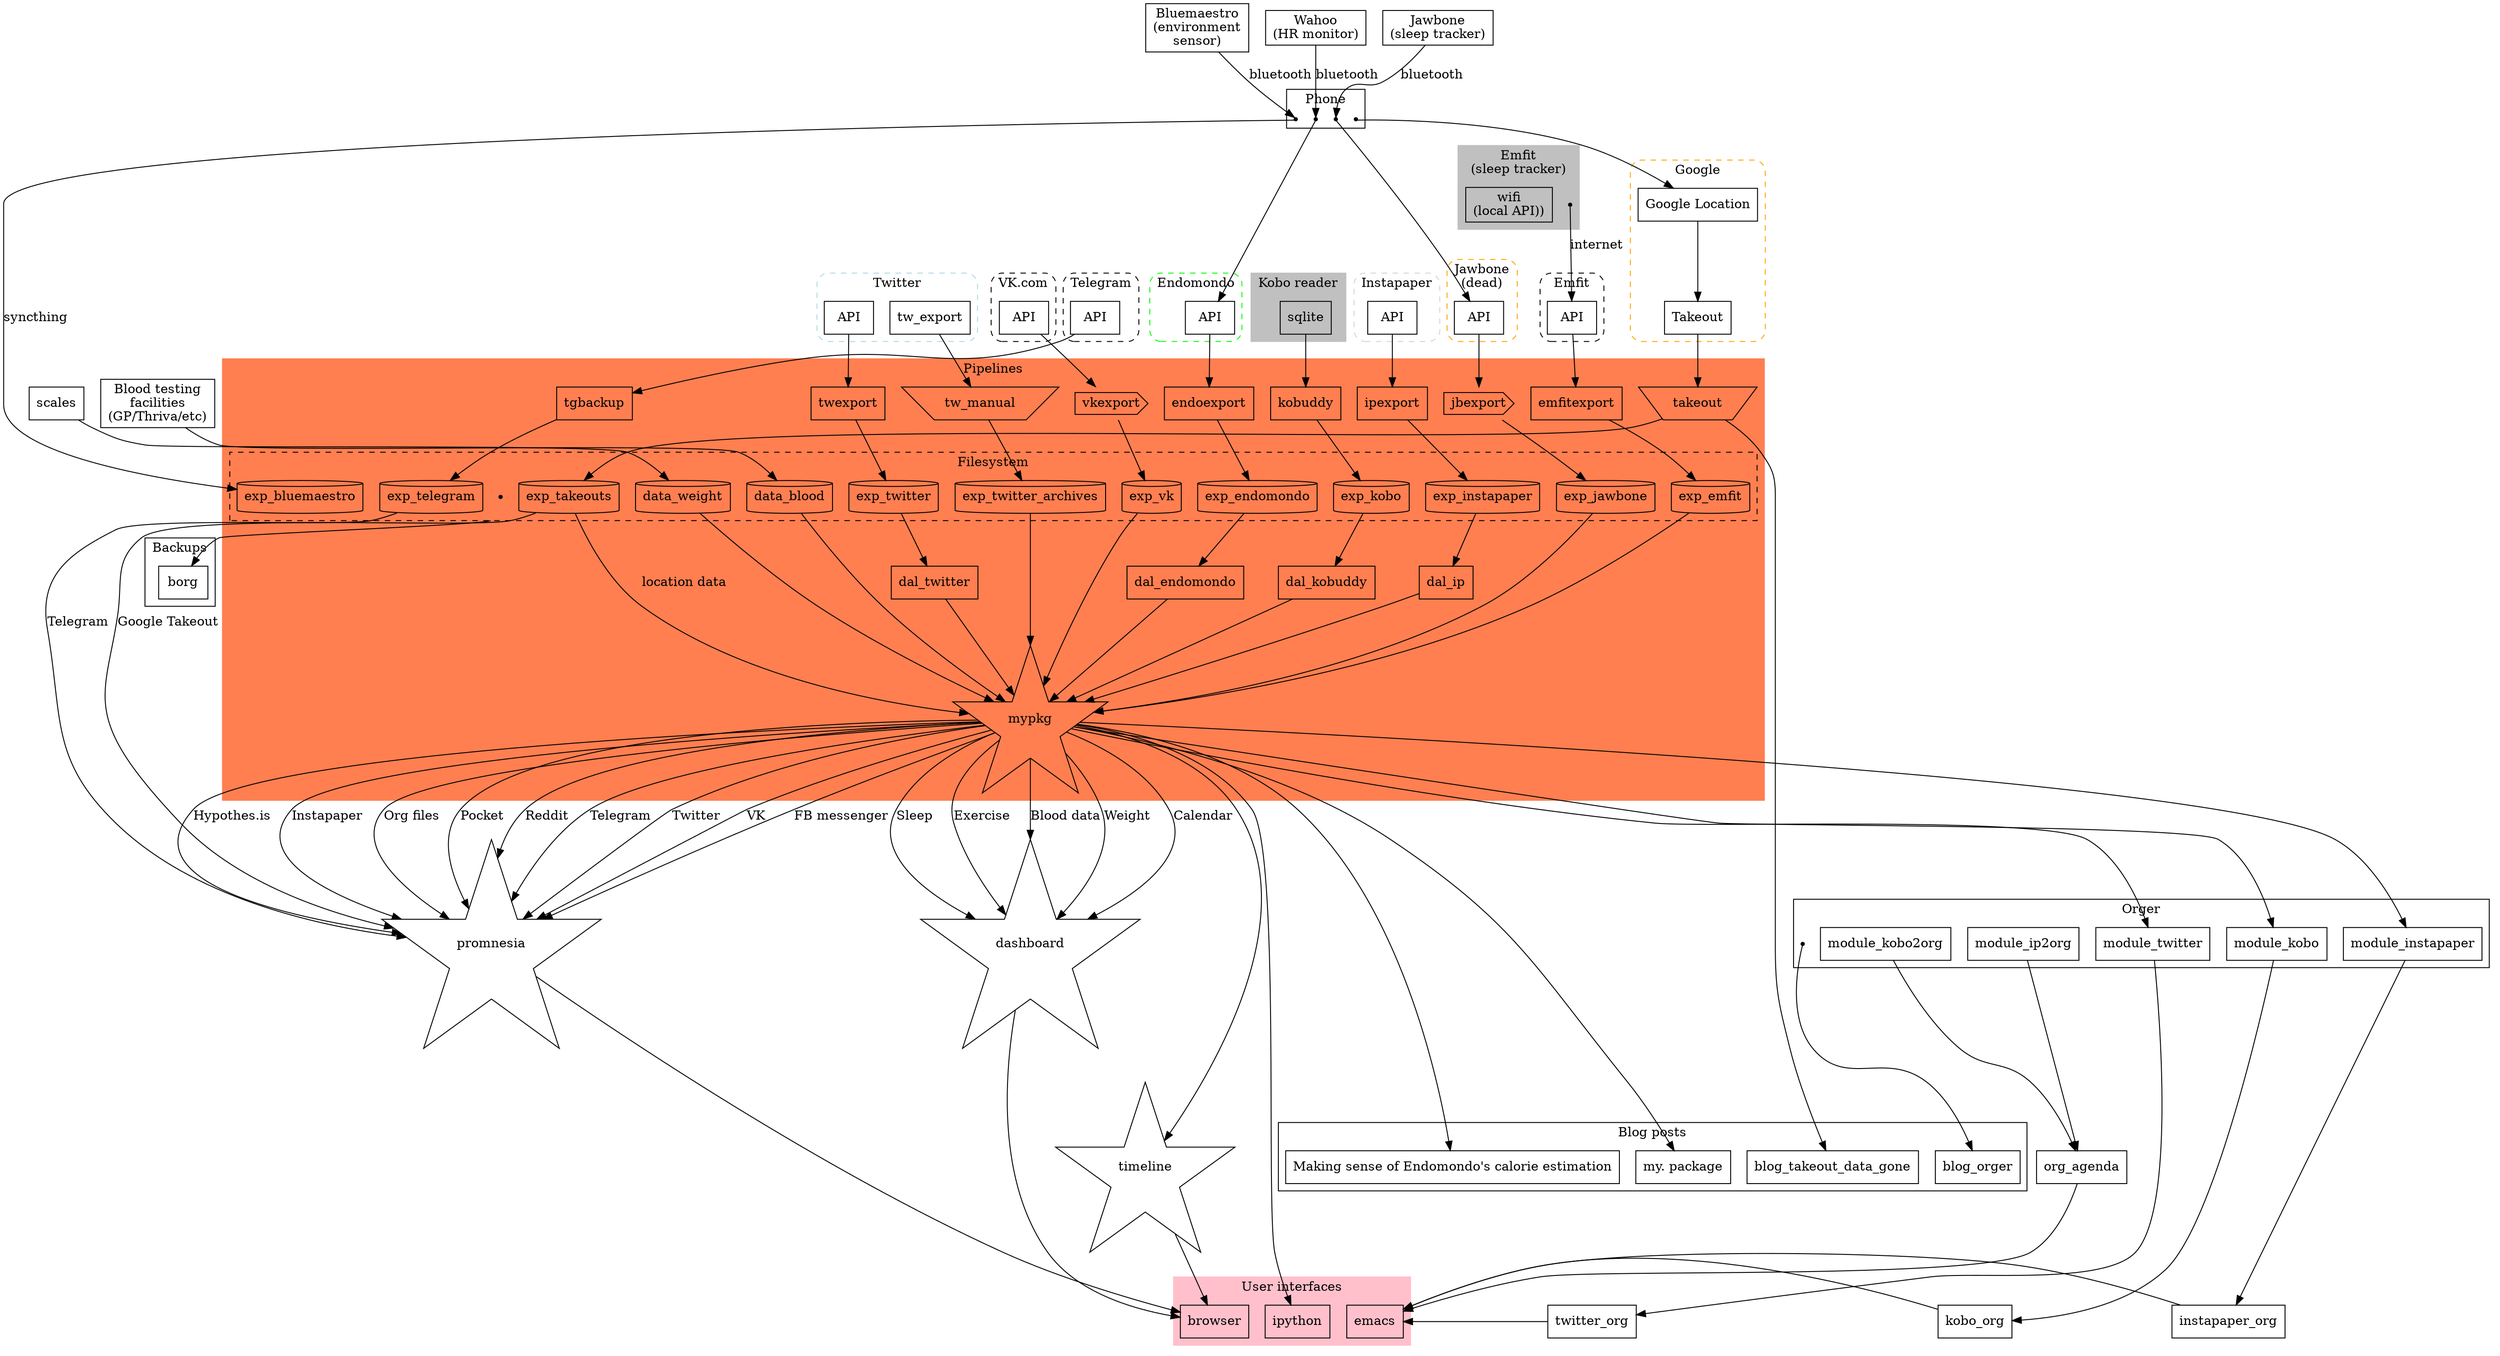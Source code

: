 # http://www.graphviz.org/content/cluster
# TODO https://www.graphviz.org/doc/info/colors.html
// https://www.rff.com/flowchart_shapes.php
// https://www.graphviz.org/doc/info/shapes.html


// TODO highlight edges that we want to eliminate (mostly to/from the internet?)

# echo 'infra.dot' | entr dot -T svg infra.dot -o infra.svg

digraph G {
  # https://stackoverflow.com/a/2012106/706389
  compound=true;

  // concatenate=true; // eh, doesn't seem to work..

  node [shape="box"];
  // rankdir="LR";

  rank=max; // TODO eh?

  // TODO not sure which rang to choose?


subgraph cluster_phone {
  label="Phone";
  node [shape=point];

  gps;

  app_endomondo;
  app_bluemaestro;
  app_jawbone;
  // phone;
}


subgraph cluster_google {
  label="Google";
  style="dashed,rounded";
  color=orange;
  // rankdir="TB";  // eh? not working..

  "Google Location";
  # TODO "timeline" can be treated as poor man's api??
  "Google Location" -> "Takeout";
}

gps -> "Google Location";

# TODO distinguish 'device' and 'service'; display legend

# Demonstrates how much indirection is there if you want to own your data


# TODO eh, these extra nodes are useles..

subgraph cluster_twittercom {
	label="Twitter";
	style="dashed,rounded";
	color=lightblue;
	// node [style=filled,color=white];

  tw_export;
  tw_api [label=API];
	// a0 -> a1 -> a2 -> a3;
}


subgraph cluster_vkcom {
  label="VK.com";
  style="dashed,rounded";

  vk_api [label=API];
}

subgraph cluster_telegram {
  label="Telegram";
  style="dashed,rounded";

  tg_api [label=API];
}

// TODO trivial connections (e.g. twitter phone app -> twitter are omitted)
// TODO should they be though?



// TODO phone location data
// subgraph cluster_wahoo {
//   label="Wahoo";
//   style=filled;
wahoo [label="Wahoo\n(HR monitor)"];
// }

wahoo -> app_endomondo [label=bluetooth];


jawbone [label="Jawbone\n(sleep tracker)"];

jawbone -> app_jawbone [label=bluetooth];

// subgraph cluster_bluemaestro {
//   label="Bluemaestro";
//   style=filled;
//   bluemaestro;
// }
// TODO links?
bluemaestro [label="Bluemaestro\n(environment\nsensor)"];

bluemaestro -> app_bluemaestro [label=bluetooth];
// TODO pehraps need arrows _through_ phone. e.g. via invisible dots or something

subgraph cluster_endomondo {
	label="Endomondo";
  style="dashed,rounded";
  color=green;
  end_api [label=API];
	// node [style=filled];
	// b0 -> b1 -> b2 -> b3;
}

app_endomondo -> end_api; // TODO

// TODO jawbone device? (useless?)

# TODO indicate frequencies?

// TODO kindle (unused)

subgraph cluster_kobo {
  label="Kobo reader";
  style=filled;
  color=gray;
  kobo_sqlite [label=sqlite];
}

# TODO also could show how data gets _into_ the services, i.e. clients?
subgraph cluster_instapaper {
  label="Instapaper";
  style="dashed,rounded";
  color=lightgray;

  ip_api [label=API];
}

# TODO demonstrate that it's dead
subgraph cluster_jawbone {
  label="Jawbone\n(dead)";
  style="dashed,rounded";
  color=orange;

  jb_api [label=API];
}


app_jawbone -> jb_api;


subgraph cluster_emfit {
  label="Emfit\n(sleep tracker)";
  style=filled;
  color=grey;


  // TODO dot?
  emfit [shape=point];

  emfit_wifi [label="wifi\n(local API))"];
}


subgraph cluster_emfit_cloud {
  label="Emfit";
  style="dashed,rounded";
  emfit_api [label="API"];
}

emfit -> emfit_api [label=internet];

// TODO if I draw an edge from UI to phone.... gonna be fun


scl [label=scales];
// scales;
// thriva;

# TODO hmm. how to still draw a frame around it?
subgraph cluster_pipelines {
  label="Pipelines";
  style=filled;
  color=coral;

  # TODO more like 'cluster_fs'?
  # meh
  subgraph cluster_exports {
    node [shape=cylinder];
    label="Filesystem";
    rank=same;
    style=dashed;
    color=black;

    exp_jawbone;
    exp_kobo;
    exp_takeouts;
    # TODO mention kython.ktakeout??
    exp_twitter_archives;

    exp_emfit;
    exp_telegram;
    exp_twitter;
    exp_vk;

    exp_endomondo;
    exp_instapaper;

    data_weight;
    data_blood;
    # TODO mention manual inputs for these..

    exp_bluemaestro;

    exp_point [shape=point];
  }

  twexport;
  endoexport;
  ipexport;

  jbexport [shape=cds]; // TODO cross out maybe?
  vkexport [shape=cds];

  # TODO eh, figure out better shape for 'dead'
  # TODO perhaps makes more sense to mark edge?

  tw_manual[shape=invtrapezium];
  takeout  [shape=invtrapezium];

  "Takeout"   -> takeout     -> exp_takeouts;
  tw_export   -> tw_manual   -> exp_twitter_archives;
  tw_api      -> twexport    -> exp_twitter;
  tg_api      -> tgbackup    -> exp_telegram;
  vk_api      -> vkexport    -> exp_vk;
  jb_api      -> jbexport    -> exp_jawbone;
  emfit_api   -> emfitexport -> exp_emfit;

  end_api     -> endoexport -> exp_endomondo;
  ip_api      -> ipexport   -> exp_instapaper;

  kobo_sqlite -> kobuddy    -> exp_kobo;

  app_bluemaestro -> exp_bluemaestro [label=syncthing];

  // TODO PDF annotation software and pdf provider?

  mypkg [shape=star];
  # TODO eh, not sure about that
  // subgraph cluster_mypkg {
  //   label="my. ";
  //   style=dashed;
  //   mypkg;
  //   "sleep.py";
  //    "tweets.py";
  // }

  exp_takeouts                    -> mypkg [label="location data"];
  exp_twitter_archives            -> mypkg;
  exp_jawbone                     -> mypkg;
  # TODO note how this edge is still active despite the fact that jbexport isn't working anymore
  exp_emfit                       -> mypkg;
  # TODO as you can see not everything has data access layer
  # so there is still something to work on


  exp_vk                          -> mypkg;
  exp_twitter    -> dal_twitter   -> mypkg;
  exp_endomondo  -> dal_endomondo -> mypkg;
  exp_instapaper -> dal_ip        -> mypkg;

  exp_kobo       -> dal_kobuddy   -> mypkg;
  data_weight                     -> mypkg; # TODO mention orgparse
  data_blood                      -> mypkg; # TODO mention orgparse

}


scl -> data_weight;
blood_tests [label="Blood testing\nfacilities\n(GP/Thriva/etc)"];
blood_tests -> data_blood;
// TODO manual step


// TODO browser history?

# TODO display google home and mention how useless it is

# TODO motivation for blood
# I'm planning on tracking this for several decades, so providers will change

# TODO could expand mypkg into separate files as well to demonstrate which data is consumed by what?

# TODO mypkg is somewhat specific to my needs
# TODO highlight that it's easy to hook to DAL 

# TODO distinguish manual and automatic nodes?
# TODO instead have twexport on edges? ultimately not that much difference..

# TODO position borg above

# TODO indicate stuff that is 'inactive' and not used anymore
# TODO e.g. vk.com pipelines

# TODO svg output with links
subgraph cluster_backups {
  label="Backups";

  borg;

# exp_kobo             -> borg [style=dashed];
# exp_twitter_archives -> borg [style=dashed];
# exp_twitter          -> borg [style=dashed];
# exp_endomondo        -> borg [style=dashed];
}

exp_point -> borg [ltail=cluster_exports];

# TODO mark edges that use cachew?

# TODO also provide dynamic version if someone wants to mess with in browser
# wonder if could allow to show/hide nodes?

# TODO instead of orger, it should be 'Plaintext reflections' or smth like that
subgraph cluster_orger {
  label=Orger;
  module_twitter;
  module_kobo;
  module_instapaper;

  module_kobo2org;
  module_ip2org;

  orger_point [shape=point];
}
mypkg -> module_twitter;
mypkg -> module_kobo;
mypkg -> module_instapaper;

# TODO these are read only; contribute to search
module_twitter    -> twitter_org;
module_kobo       -> kobo_org;
module_instapaper -> instapaper_org;

module_kobo2org   -> org_agenda;
module_ip2org     -> org_agenda;

org_agenda -> emacs;

# TODO cloudmacs?
# TODO arctee
# TODO link some of my blog posts? E.g. ones using endomondo



subgraph cluster_ui {
  label="User interfaces";
  style=filled;
  color=pink;

  emacs;
  browser;
  ipython;
}


dashboard [shape=star];
timeline  [shape=star];

mypkg -> ipython;

mypkg -> timeline;


mypkg -> dashboard [label="Calendar"];
mypkg -> dashboard [label="Sleep"];
mypkg -> dashboard [label="Exercise"];
# TODO perhaps I need HR provider?
mypkg -> dashboard [label="Blood data"];
mypkg -> dashboard [label="Weight"];

# TODO distinguish regular manual tasks and 'only once' manual tasks
# perhaps highlight regular manual with red
# TODO kobo -- semi manual?

promnesia [shape=star];


exp_takeouts -> promnesia [label="Google Takeout"];
exp_telegram -> promnesia [label="Telegram"];

mypkg -> promnesia [label="FB messenger"];
mypkg -> promnesia [label="Hypothes.is" ];
mypkg -> promnesia [label="Instapaper"  ];
mypkg -> promnesia [label="Org files"   ];
mypkg -> promnesia [label="Pocket"      ];
mypkg -> promnesia [label="Reddit"      ];
# TODO show missing links? like HN
mypkg -> promnesia [label="Telegram"    ];
mypkg -> promnesia [label="Twitter"     ];
mypkg -> promnesia [label="VK"          ];


promnesia -> browser;
timeline  -> browser;
dashboard -> browser;


{
  kobo_org,
  twitter_org,
  instapaper_org
} -> emacs;

# TODO I guess it's nice to mention where I mention certain bits of infrastructure?

# TODO style blog posts differently?
# TODO position below all

subgraph cluster_blog {
  label="Blog posts";
  blog_hb_kcals [
    label="Making sense of Endomondo's calorie estimation";
    URL="https://beepb00p.xyz/heartbeats_vs_kcals.html";
  ];
  blog_mypkg [
    label="my. package";
    URL="https://beepb00p.xyz/mypkg.html";
  ];
  blog_orger;
  blog_takeout_data_gone;
}
# TODO https://beepb00p.xyz/takeout-data-gone.html

# TODO use different line styles...
# TODO pipelines could link to sad state
orger_point -> blog_orger;
mypkg       -> blog_hb_kcals;
mypkg       -> blog_mypkg;
takeout     -> blog_takeout_data_gone;
// 

// TODO right. I think I need to add browser history and that's it. publish straigh away after that
// TODO ok, that's ki

}
